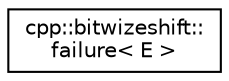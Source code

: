 digraph "Graphical Class Hierarchy"
{
  edge [fontname="Helvetica",fontsize="10",labelfontname="Helvetica",labelfontsize="10"];
  node [fontname="Helvetica",fontsize="10",shape=record];
  rankdir="LR";
  Node0 [label="cpp::bitwizeshift::\lfailure\< E \>",height=0.2,width=0.4,color="black", fillcolor="white", style="filled",URL="$dc/dd0/classcpp_1_1bitwizeshift_1_1failure.html",tooltip="A semantic type used for distinguishing failure values in an API that returns result types..."];
}
